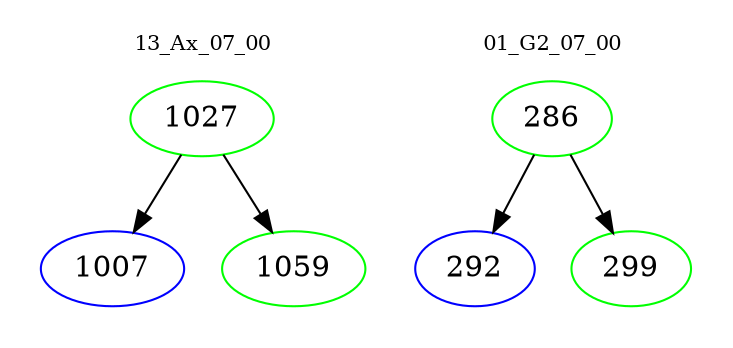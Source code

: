 digraph{
subgraph cluster_0 {
color = white
label = "13_Ax_07_00";
fontsize=10;
T0_1027 [label="1027", color="green"]
T0_1027 -> T0_1007 [color="black"]
T0_1007 [label="1007", color="blue"]
T0_1027 -> T0_1059 [color="black"]
T0_1059 [label="1059", color="green"]
}
subgraph cluster_1 {
color = white
label = "01_G2_07_00";
fontsize=10;
T1_286 [label="286", color="green"]
T1_286 -> T1_292 [color="black"]
T1_292 [label="292", color="blue"]
T1_286 -> T1_299 [color="black"]
T1_299 [label="299", color="green"]
}
}
